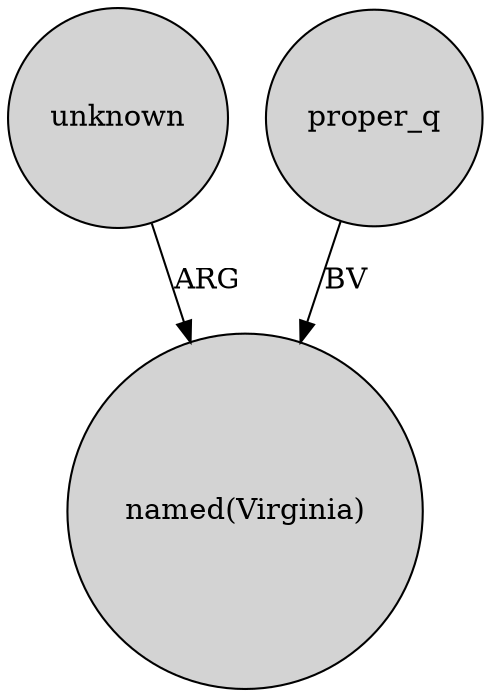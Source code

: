 digraph {
	node [shape=circle style=filled]
	unknown -> "named(Virginia)" [label=ARG]
	proper_q -> "named(Virginia)" [label=BV]
}
